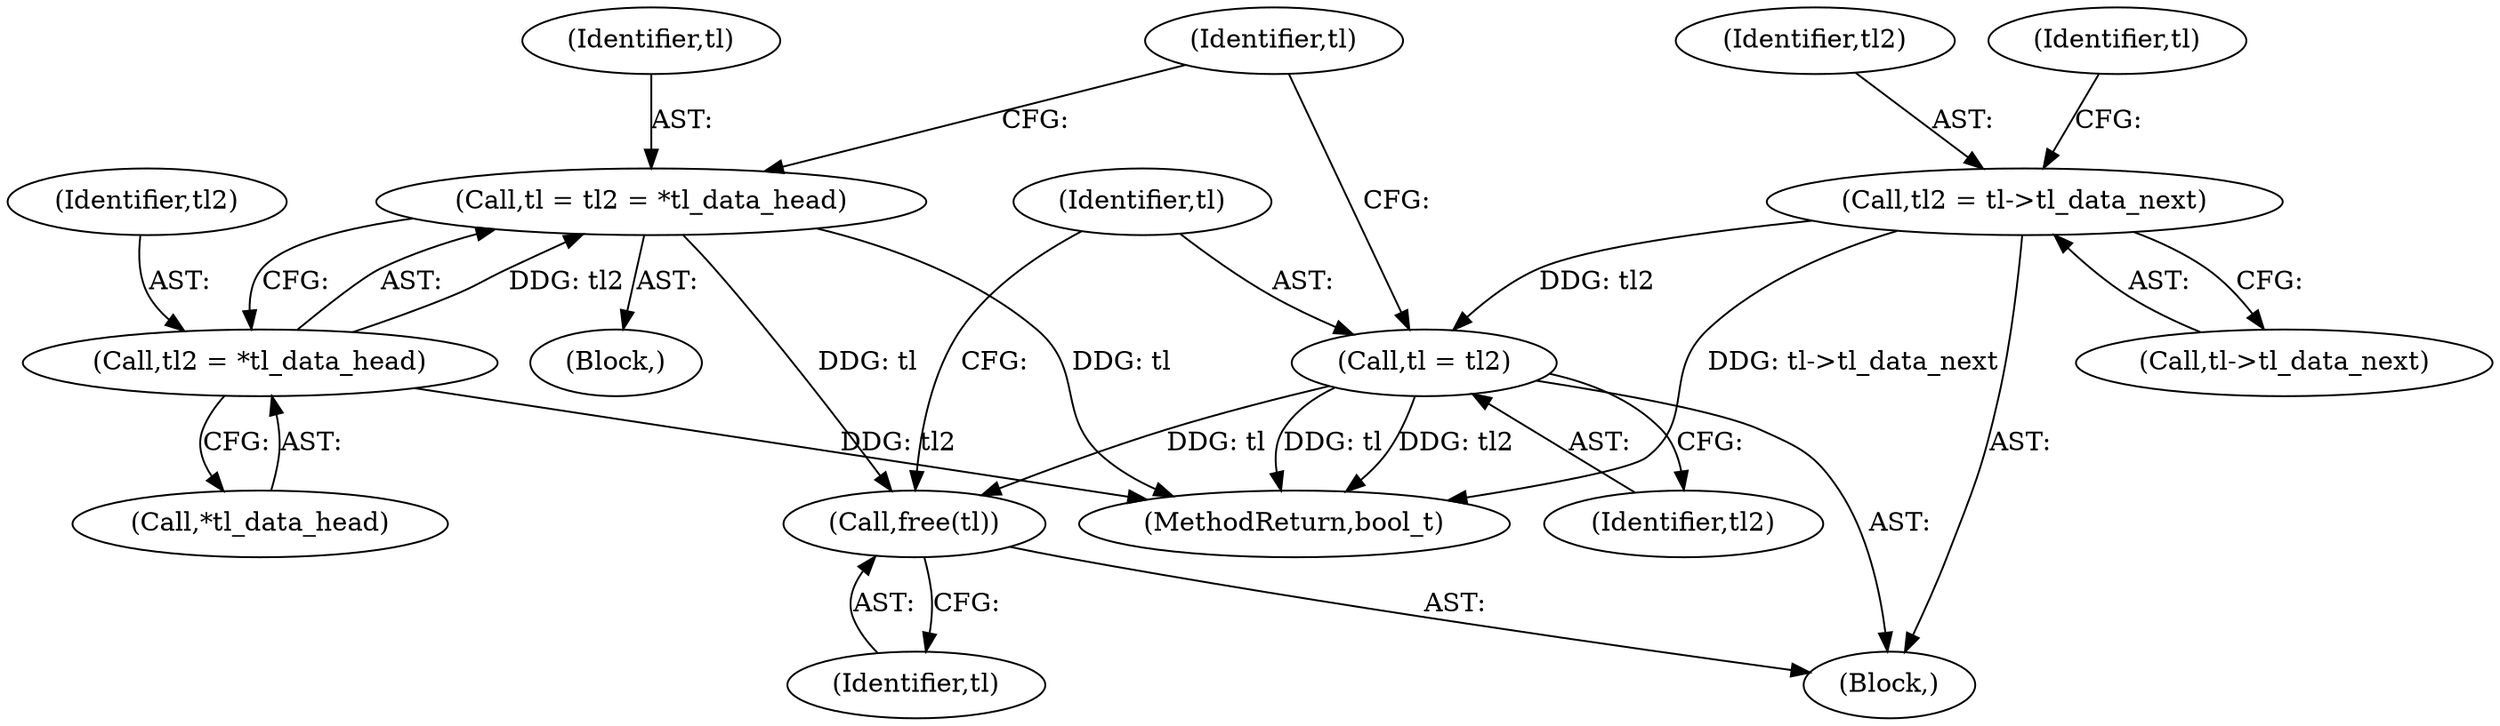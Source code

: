 digraph "0_krb5_a197e92349a4aa2141b5dff12e9dd44c2a2166e3_0@API" {
"1000132" [label="(Call,free(tl))"];
"1000114" [label="(Call,tl = tl2 = *tl_data_head)"];
"1000116" [label="(Call,tl2 = *tl_data_head)"];
"1000134" [label="(Call,tl = tl2)"];
"1000123" [label="(Call,tl2 = tl->tl_data_next)"];
"1000287" [label="(MethodReturn,bool_t)"];
"1000118" [label="(Call,*tl_data_head)"];
"1000123" [label="(Call,tl2 = tl->tl_data_next)"];
"1000130" [label="(Identifier,tl)"];
"1000136" [label="(Identifier,tl2)"];
"1000135" [label="(Identifier,tl)"];
"1000134" [label="(Call,tl = tl2)"];
"1000122" [label="(Block,)"];
"1000112" [label="(Block,)"];
"1000125" [label="(Call,tl->tl_data_next)"];
"1000132" [label="(Call,free(tl))"];
"1000115" [label="(Identifier,tl)"];
"1000116" [label="(Call,tl2 = *tl_data_head)"];
"1000117" [label="(Identifier,tl2)"];
"1000133" [label="(Identifier,tl)"];
"1000121" [label="(Identifier,tl)"];
"1000114" [label="(Call,tl = tl2 = *tl_data_head)"];
"1000124" [label="(Identifier,tl2)"];
"1000132" -> "1000122"  [label="AST: "];
"1000132" -> "1000133"  [label="CFG: "];
"1000133" -> "1000132"  [label="AST: "];
"1000135" -> "1000132"  [label="CFG: "];
"1000114" -> "1000132"  [label="DDG: tl"];
"1000134" -> "1000132"  [label="DDG: tl"];
"1000114" -> "1000112"  [label="AST: "];
"1000114" -> "1000116"  [label="CFG: "];
"1000115" -> "1000114"  [label="AST: "];
"1000116" -> "1000114"  [label="AST: "];
"1000121" -> "1000114"  [label="CFG: "];
"1000114" -> "1000287"  [label="DDG: tl"];
"1000116" -> "1000114"  [label="DDG: tl2"];
"1000116" -> "1000118"  [label="CFG: "];
"1000117" -> "1000116"  [label="AST: "];
"1000118" -> "1000116"  [label="AST: "];
"1000116" -> "1000287"  [label="DDG: tl2"];
"1000134" -> "1000122"  [label="AST: "];
"1000134" -> "1000136"  [label="CFG: "];
"1000135" -> "1000134"  [label="AST: "];
"1000136" -> "1000134"  [label="AST: "];
"1000121" -> "1000134"  [label="CFG: "];
"1000134" -> "1000287"  [label="DDG: tl"];
"1000134" -> "1000287"  [label="DDG: tl2"];
"1000123" -> "1000134"  [label="DDG: tl2"];
"1000123" -> "1000122"  [label="AST: "];
"1000123" -> "1000125"  [label="CFG: "];
"1000124" -> "1000123"  [label="AST: "];
"1000125" -> "1000123"  [label="AST: "];
"1000130" -> "1000123"  [label="CFG: "];
"1000123" -> "1000287"  [label="DDG: tl->tl_data_next"];
}
